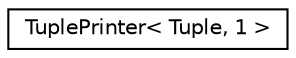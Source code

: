digraph "Graphical Class Hierarchy"
{
  edge [fontname="Helvetica",fontsize="10",labelfontname="Helvetica",labelfontsize="10"];
  node [fontname="Helvetica",fontsize="10",shape=record];
  rankdir="LR";
  Node0 [label="TuplePrinter\< Tuple, 1 \>",height=0.2,width=0.4,color="black", fillcolor="white", style="filled",URL="$structTuplePrinter_3_01Tuple_00_011_01_4.html"];
}
